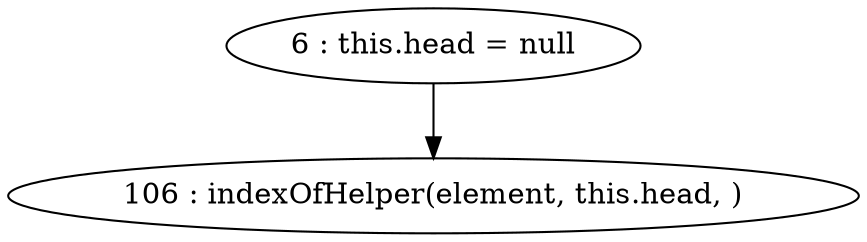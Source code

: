 digraph G {
"6 : this.head = null"
"6 : this.head = null" -> "106 : indexOfHelper(element, this.head, )"
"106 : indexOfHelper(element, this.head, )"
}